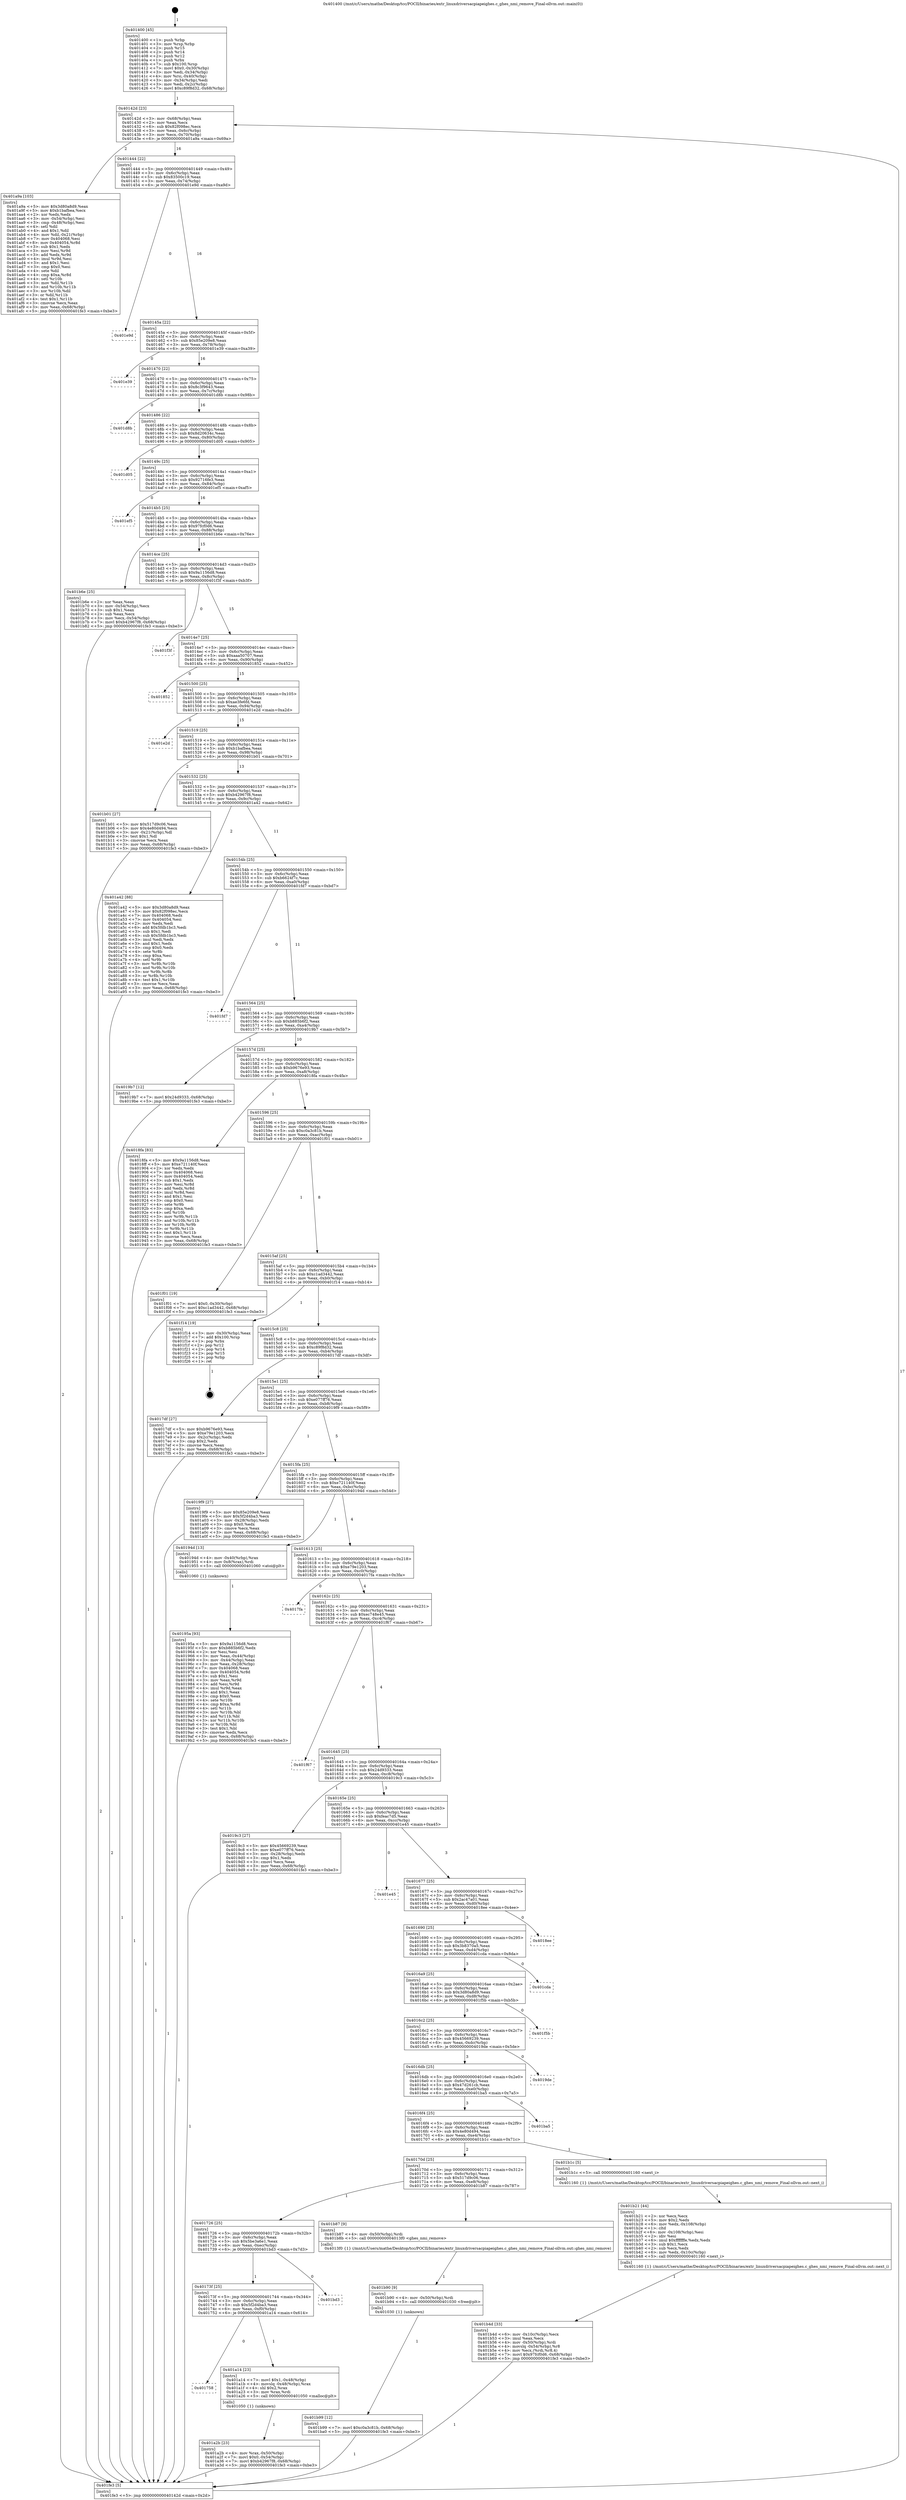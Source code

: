 digraph "0x401400" {
  label = "0x401400 (/mnt/c/Users/mathe/Desktop/tcc/POCII/binaries/extr_linuxdriversacpiapeighes.c_ghes_nmi_remove_Final-ollvm.out::main(0))"
  labelloc = "t"
  node[shape=record]

  Entry [label="",width=0.3,height=0.3,shape=circle,fillcolor=black,style=filled]
  "0x40142d" [label="{
     0x40142d [23]\l
     | [instrs]\l
     &nbsp;&nbsp;0x40142d \<+3\>: mov -0x68(%rbp),%eax\l
     &nbsp;&nbsp;0x401430 \<+2\>: mov %eax,%ecx\l
     &nbsp;&nbsp;0x401432 \<+6\>: sub $0x82f098ec,%ecx\l
     &nbsp;&nbsp;0x401438 \<+3\>: mov %eax,-0x6c(%rbp)\l
     &nbsp;&nbsp;0x40143b \<+3\>: mov %ecx,-0x70(%rbp)\l
     &nbsp;&nbsp;0x40143e \<+6\>: je 0000000000401a9a \<main+0x69a\>\l
  }"]
  "0x401a9a" [label="{
     0x401a9a [103]\l
     | [instrs]\l
     &nbsp;&nbsp;0x401a9a \<+5\>: mov $0x3d80a8d9,%eax\l
     &nbsp;&nbsp;0x401a9f \<+5\>: mov $0xb1bafbea,%ecx\l
     &nbsp;&nbsp;0x401aa4 \<+2\>: xor %edx,%edx\l
     &nbsp;&nbsp;0x401aa6 \<+3\>: mov -0x54(%rbp),%esi\l
     &nbsp;&nbsp;0x401aa9 \<+3\>: cmp -0x48(%rbp),%esi\l
     &nbsp;&nbsp;0x401aac \<+4\>: setl %dil\l
     &nbsp;&nbsp;0x401ab0 \<+4\>: and $0x1,%dil\l
     &nbsp;&nbsp;0x401ab4 \<+4\>: mov %dil,-0x21(%rbp)\l
     &nbsp;&nbsp;0x401ab8 \<+7\>: mov 0x404068,%esi\l
     &nbsp;&nbsp;0x401abf \<+8\>: mov 0x404054,%r8d\l
     &nbsp;&nbsp;0x401ac7 \<+3\>: sub $0x1,%edx\l
     &nbsp;&nbsp;0x401aca \<+3\>: mov %esi,%r9d\l
     &nbsp;&nbsp;0x401acd \<+3\>: add %edx,%r9d\l
     &nbsp;&nbsp;0x401ad0 \<+4\>: imul %r9d,%esi\l
     &nbsp;&nbsp;0x401ad4 \<+3\>: and $0x1,%esi\l
     &nbsp;&nbsp;0x401ad7 \<+3\>: cmp $0x0,%esi\l
     &nbsp;&nbsp;0x401ada \<+4\>: sete %dil\l
     &nbsp;&nbsp;0x401ade \<+4\>: cmp $0xa,%r8d\l
     &nbsp;&nbsp;0x401ae2 \<+4\>: setl %r10b\l
     &nbsp;&nbsp;0x401ae6 \<+3\>: mov %dil,%r11b\l
     &nbsp;&nbsp;0x401ae9 \<+3\>: and %r10b,%r11b\l
     &nbsp;&nbsp;0x401aec \<+3\>: xor %r10b,%dil\l
     &nbsp;&nbsp;0x401aef \<+3\>: or %dil,%r11b\l
     &nbsp;&nbsp;0x401af2 \<+4\>: test $0x1,%r11b\l
     &nbsp;&nbsp;0x401af6 \<+3\>: cmovne %ecx,%eax\l
     &nbsp;&nbsp;0x401af9 \<+3\>: mov %eax,-0x68(%rbp)\l
     &nbsp;&nbsp;0x401afc \<+5\>: jmp 0000000000401fe3 \<main+0xbe3\>\l
  }"]
  "0x401444" [label="{
     0x401444 [22]\l
     | [instrs]\l
     &nbsp;&nbsp;0x401444 \<+5\>: jmp 0000000000401449 \<main+0x49\>\l
     &nbsp;&nbsp;0x401449 \<+3\>: mov -0x6c(%rbp),%eax\l
     &nbsp;&nbsp;0x40144c \<+5\>: sub $0x83500c19,%eax\l
     &nbsp;&nbsp;0x401451 \<+3\>: mov %eax,-0x74(%rbp)\l
     &nbsp;&nbsp;0x401454 \<+6\>: je 0000000000401e9d \<main+0xa9d\>\l
  }"]
  Exit [label="",width=0.3,height=0.3,shape=circle,fillcolor=black,style=filled,peripheries=2]
  "0x401e9d" [label="{
     0x401e9d\l
  }", style=dashed]
  "0x40145a" [label="{
     0x40145a [22]\l
     | [instrs]\l
     &nbsp;&nbsp;0x40145a \<+5\>: jmp 000000000040145f \<main+0x5f\>\l
     &nbsp;&nbsp;0x40145f \<+3\>: mov -0x6c(%rbp),%eax\l
     &nbsp;&nbsp;0x401462 \<+5\>: sub $0x85e209e8,%eax\l
     &nbsp;&nbsp;0x401467 \<+3\>: mov %eax,-0x78(%rbp)\l
     &nbsp;&nbsp;0x40146a \<+6\>: je 0000000000401e39 \<main+0xa39\>\l
  }"]
  "0x401b99" [label="{
     0x401b99 [12]\l
     | [instrs]\l
     &nbsp;&nbsp;0x401b99 \<+7\>: movl $0xc0a3c81b,-0x68(%rbp)\l
     &nbsp;&nbsp;0x401ba0 \<+5\>: jmp 0000000000401fe3 \<main+0xbe3\>\l
  }"]
  "0x401e39" [label="{
     0x401e39\l
  }", style=dashed]
  "0x401470" [label="{
     0x401470 [22]\l
     | [instrs]\l
     &nbsp;&nbsp;0x401470 \<+5\>: jmp 0000000000401475 \<main+0x75\>\l
     &nbsp;&nbsp;0x401475 \<+3\>: mov -0x6c(%rbp),%eax\l
     &nbsp;&nbsp;0x401478 \<+5\>: sub $0x8c3f9643,%eax\l
     &nbsp;&nbsp;0x40147d \<+3\>: mov %eax,-0x7c(%rbp)\l
     &nbsp;&nbsp;0x401480 \<+6\>: je 0000000000401d8b \<main+0x98b\>\l
  }"]
  "0x401b90" [label="{
     0x401b90 [9]\l
     | [instrs]\l
     &nbsp;&nbsp;0x401b90 \<+4\>: mov -0x50(%rbp),%rdi\l
     &nbsp;&nbsp;0x401b94 \<+5\>: call 0000000000401030 \<free@plt\>\l
     | [calls]\l
     &nbsp;&nbsp;0x401030 \{1\} (unknown)\l
  }"]
  "0x401d8b" [label="{
     0x401d8b\l
  }", style=dashed]
  "0x401486" [label="{
     0x401486 [22]\l
     | [instrs]\l
     &nbsp;&nbsp;0x401486 \<+5\>: jmp 000000000040148b \<main+0x8b\>\l
     &nbsp;&nbsp;0x40148b \<+3\>: mov -0x6c(%rbp),%eax\l
     &nbsp;&nbsp;0x40148e \<+5\>: sub $0x8d20634c,%eax\l
     &nbsp;&nbsp;0x401493 \<+3\>: mov %eax,-0x80(%rbp)\l
     &nbsp;&nbsp;0x401496 \<+6\>: je 0000000000401d05 \<main+0x905\>\l
  }"]
  "0x401b4d" [label="{
     0x401b4d [33]\l
     | [instrs]\l
     &nbsp;&nbsp;0x401b4d \<+6\>: mov -0x10c(%rbp),%ecx\l
     &nbsp;&nbsp;0x401b53 \<+3\>: imul %eax,%ecx\l
     &nbsp;&nbsp;0x401b56 \<+4\>: mov -0x50(%rbp),%rdi\l
     &nbsp;&nbsp;0x401b5a \<+4\>: movslq -0x54(%rbp),%r8\l
     &nbsp;&nbsp;0x401b5e \<+4\>: mov %ecx,(%rdi,%r8,4)\l
     &nbsp;&nbsp;0x401b62 \<+7\>: movl $0x97fcf0d6,-0x68(%rbp)\l
     &nbsp;&nbsp;0x401b69 \<+5\>: jmp 0000000000401fe3 \<main+0xbe3\>\l
  }"]
  "0x401d05" [label="{
     0x401d05\l
  }", style=dashed]
  "0x40149c" [label="{
     0x40149c [25]\l
     | [instrs]\l
     &nbsp;&nbsp;0x40149c \<+5\>: jmp 00000000004014a1 \<main+0xa1\>\l
     &nbsp;&nbsp;0x4014a1 \<+3\>: mov -0x6c(%rbp),%eax\l
     &nbsp;&nbsp;0x4014a4 \<+5\>: sub $0x92716fe3,%eax\l
     &nbsp;&nbsp;0x4014a9 \<+6\>: mov %eax,-0x84(%rbp)\l
     &nbsp;&nbsp;0x4014af \<+6\>: je 0000000000401ef5 \<main+0xaf5\>\l
  }"]
  "0x401b21" [label="{
     0x401b21 [44]\l
     | [instrs]\l
     &nbsp;&nbsp;0x401b21 \<+2\>: xor %ecx,%ecx\l
     &nbsp;&nbsp;0x401b23 \<+5\>: mov $0x2,%edx\l
     &nbsp;&nbsp;0x401b28 \<+6\>: mov %edx,-0x108(%rbp)\l
     &nbsp;&nbsp;0x401b2e \<+1\>: cltd\l
     &nbsp;&nbsp;0x401b2f \<+6\>: mov -0x108(%rbp),%esi\l
     &nbsp;&nbsp;0x401b35 \<+2\>: idiv %esi\l
     &nbsp;&nbsp;0x401b37 \<+6\>: imul $0xfffffffe,%edx,%edx\l
     &nbsp;&nbsp;0x401b3d \<+3\>: sub $0x1,%ecx\l
     &nbsp;&nbsp;0x401b40 \<+2\>: sub %ecx,%edx\l
     &nbsp;&nbsp;0x401b42 \<+6\>: mov %edx,-0x10c(%rbp)\l
     &nbsp;&nbsp;0x401b48 \<+5\>: call 0000000000401160 \<next_i\>\l
     | [calls]\l
     &nbsp;&nbsp;0x401160 \{1\} (/mnt/c/Users/mathe/Desktop/tcc/POCII/binaries/extr_linuxdriversacpiapeighes.c_ghes_nmi_remove_Final-ollvm.out::next_i)\l
  }"]
  "0x401ef5" [label="{
     0x401ef5\l
  }", style=dashed]
  "0x4014b5" [label="{
     0x4014b5 [25]\l
     | [instrs]\l
     &nbsp;&nbsp;0x4014b5 \<+5\>: jmp 00000000004014ba \<main+0xba\>\l
     &nbsp;&nbsp;0x4014ba \<+3\>: mov -0x6c(%rbp),%eax\l
     &nbsp;&nbsp;0x4014bd \<+5\>: sub $0x97fcf0d6,%eax\l
     &nbsp;&nbsp;0x4014c2 \<+6\>: mov %eax,-0x88(%rbp)\l
     &nbsp;&nbsp;0x4014c8 \<+6\>: je 0000000000401b6e \<main+0x76e\>\l
  }"]
  "0x401a2b" [label="{
     0x401a2b [23]\l
     | [instrs]\l
     &nbsp;&nbsp;0x401a2b \<+4\>: mov %rax,-0x50(%rbp)\l
     &nbsp;&nbsp;0x401a2f \<+7\>: movl $0x0,-0x54(%rbp)\l
     &nbsp;&nbsp;0x401a36 \<+7\>: movl $0xb42967f8,-0x68(%rbp)\l
     &nbsp;&nbsp;0x401a3d \<+5\>: jmp 0000000000401fe3 \<main+0xbe3\>\l
  }"]
  "0x401b6e" [label="{
     0x401b6e [25]\l
     | [instrs]\l
     &nbsp;&nbsp;0x401b6e \<+2\>: xor %eax,%eax\l
     &nbsp;&nbsp;0x401b70 \<+3\>: mov -0x54(%rbp),%ecx\l
     &nbsp;&nbsp;0x401b73 \<+3\>: sub $0x1,%eax\l
     &nbsp;&nbsp;0x401b76 \<+2\>: sub %eax,%ecx\l
     &nbsp;&nbsp;0x401b78 \<+3\>: mov %ecx,-0x54(%rbp)\l
     &nbsp;&nbsp;0x401b7b \<+7\>: movl $0xb42967f8,-0x68(%rbp)\l
     &nbsp;&nbsp;0x401b82 \<+5\>: jmp 0000000000401fe3 \<main+0xbe3\>\l
  }"]
  "0x4014ce" [label="{
     0x4014ce [25]\l
     | [instrs]\l
     &nbsp;&nbsp;0x4014ce \<+5\>: jmp 00000000004014d3 \<main+0xd3\>\l
     &nbsp;&nbsp;0x4014d3 \<+3\>: mov -0x6c(%rbp),%eax\l
     &nbsp;&nbsp;0x4014d6 \<+5\>: sub $0x9a1156d8,%eax\l
     &nbsp;&nbsp;0x4014db \<+6\>: mov %eax,-0x8c(%rbp)\l
     &nbsp;&nbsp;0x4014e1 \<+6\>: je 0000000000401f3f \<main+0xb3f\>\l
  }"]
  "0x401758" [label="{
     0x401758\l
  }", style=dashed]
  "0x401f3f" [label="{
     0x401f3f\l
  }", style=dashed]
  "0x4014e7" [label="{
     0x4014e7 [25]\l
     | [instrs]\l
     &nbsp;&nbsp;0x4014e7 \<+5\>: jmp 00000000004014ec \<main+0xec\>\l
     &nbsp;&nbsp;0x4014ec \<+3\>: mov -0x6c(%rbp),%eax\l
     &nbsp;&nbsp;0x4014ef \<+5\>: sub $0xaaa50707,%eax\l
     &nbsp;&nbsp;0x4014f4 \<+6\>: mov %eax,-0x90(%rbp)\l
     &nbsp;&nbsp;0x4014fa \<+6\>: je 0000000000401852 \<main+0x452\>\l
  }"]
  "0x401a14" [label="{
     0x401a14 [23]\l
     | [instrs]\l
     &nbsp;&nbsp;0x401a14 \<+7\>: movl $0x1,-0x48(%rbp)\l
     &nbsp;&nbsp;0x401a1b \<+4\>: movslq -0x48(%rbp),%rax\l
     &nbsp;&nbsp;0x401a1f \<+4\>: shl $0x2,%rax\l
     &nbsp;&nbsp;0x401a23 \<+3\>: mov %rax,%rdi\l
     &nbsp;&nbsp;0x401a26 \<+5\>: call 0000000000401050 \<malloc@plt\>\l
     | [calls]\l
     &nbsp;&nbsp;0x401050 \{1\} (unknown)\l
  }"]
  "0x401852" [label="{
     0x401852\l
  }", style=dashed]
  "0x401500" [label="{
     0x401500 [25]\l
     | [instrs]\l
     &nbsp;&nbsp;0x401500 \<+5\>: jmp 0000000000401505 \<main+0x105\>\l
     &nbsp;&nbsp;0x401505 \<+3\>: mov -0x6c(%rbp),%eax\l
     &nbsp;&nbsp;0x401508 \<+5\>: sub $0xae3fe6fd,%eax\l
     &nbsp;&nbsp;0x40150d \<+6\>: mov %eax,-0x94(%rbp)\l
     &nbsp;&nbsp;0x401513 \<+6\>: je 0000000000401e2d \<main+0xa2d\>\l
  }"]
  "0x40173f" [label="{
     0x40173f [25]\l
     | [instrs]\l
     &nbsp;&nbsp;0x40173f \<+5\>: jmp 0000000000401744 \<main+0x344\>\l
     &nbsp;&nbsp;0x401744 \<+3\>: mov -0x6c(%rbp),%eax\l
     &nbsp;&nbsp;0x401747 \<+5\>: sub $0x5f2d4ba3,%eax\l
     &nbsp;&nbsp;0x40174c \<+6\>: mov %eax,-0xf0(%rbp)\l
     &nbsp;&nbsp;0x401752 \<+6\>: je 0000000000401a14 \<main+0x614\>\l
  }"]
  "0x401e2d" [label="{
     0x401e2d\l
  }", style=dashed]
  "0x401519" [label="{
     0x401519 [25]\l
     | [instrs]\l
     &nbsp;&nbsp;0x401519 \<+5\>: jmp 000000000040151e \<main+0x11e\>\l
     &nbsp;&nbsp;0x40151e \<+3\>: mov -0x6c(%rbp),%eax\l
     &nbsp;&nbsp;0x401521 \<+5\>: sub $0xb1bafbea,%eax\l
     &nbsp;&nbsp;0x401526 \<+6\>: mov %eax,-0x98(%rbp)\l
     &nbsp;&nbsp;0x40152c \<+6\>: je 0000000000401b01 \<main+0x701\>\l
  }"]
  "0x401bd3" [label="{
     0x401bd3\l
  }", style=dashed]
  "0x401b01" [label="{
     0x401b01 [27]\l
     | [instrs]\l
     &nbsp;&nbsp;0x401b01 \<+5\>: mov $0x517d9c06,%eax\l
     &nbsp;&nbsp;0x401b06 \<+5\>: mov $0x4e80d494,%ecx\l
     &nbsp;&nbsp;0x401b0b \<+3\>: mov -0x21(%rbp),%dl\l
     &nbsp;&nbsp;0x401b0e \<+3\>: test $0x1,%dl\l
     &nbsp;&nbsp;0x401b11 \<+3\>: cmovne %ecx,%eax\l
     &nbsp;&nbsp;0x401b14 \<+3\>: mov %eax,-0x68(%rbp)\l
     &nbsp;&nbsp;0x401b17 \<+5\>: jmp 0000000000401fe3 \<main+0xbe3\>\l
  }"]
  "0x401532" [label="{
     0x401532 [25]\l
     | [instrs]\l
     &nbsp;&nbsp;0x401532 \<+5\>: jmp 0000000000401537 \<main+0x137\>\l
     &nbsp;&nbsp;0x401537 \<+3\>: mov -0x6c(%rbp),%eax\l
     &nbsp;&nbsp;0x40153a \<+5\>: sub $0xb42967f8,%eax\l
     &nbsp;&nbsp;0x40153f \<+6\>: mov %eax,-0x9c(%rbp)\l
     &nbsp;&nbsp;0x401545 \<+6\>: je 0000000000401a42 \<main+0x642\>\l
  }"]
  "0x401726" [label="{
     0x401726 [25]\l
     | [instrs]\l
     &nbsp;&nbsp;0x401726 \<+5\>: jmp 000000000040172b \<main+0x32b\>\l
     &nbsp;&nbsp;0x40172b \<+3\>: mov -0x6c(%rbp),%eax\l
     &nbsp;&nbsp;0x40172e \<+5\>: sub $0x5be3a6e1,%eax\l
     &nbsp;&nbsp;0x401733 \<+6\>: mov %eax,-0xec(%rbp)\l
     &nbsp;&nbsp;0x401739 \<+6\>: je 0000000000401bd3 \<main+0x7d3\>\l
  }"]
  "0x401a42" [label="{
     0x401a42 [88]\l
     | [instrs]\l
     &nbsp;&nbsp;0x401a42 \<+5\>: mov $0x3d80a8d9,%eax\l
     &nbsp;&nbsp;0x401a47 \<+5\>: mov $0x82f098ec,%ecx\l
     &nbsp;&nbsp;0x401a4c \<+7\>: mov 0x404068,%edx\l
     &nbsp;&nbsp;0x401a53 \<+7\>: mov 0x404054,%esi\l
     &nbsp;&nbsp;0x401a5a \<+2\>: mov %edx,%edi\l
     &nbsp;&nbsp;0x401a5c \<+6\>: add $0x5fdb1bc3,%edi\l
     &nbsp;&nbsp;0x401a62 \<+3\>: sub $0x1,%edi\l
     &nbsp;&nbsp;0x401a65 \<+6\>: sub $0x5fdb1bc3,%edi\l
     &nbsp;&nbsp;0x401a6b \<+3\>: imul %edi,%edx\l
     &nbsp;&nbsp;0x401a6e \<+3\>: and $0x1,%edx\l
     &nbsp;&nbsp;0x401a71 \<+3\>: cmp $0x0,%edx\l
     &nbsp;&nbsp;0x401a74 \<+4\>: sete %r8b\l
     &nbsp;&nbsp;0x401a78 \<+3\>: cmp $0xa,%esi\l
     &nbsp;&nbsp;0x401a7b \<+4\>: setl %r9b\l
     &nbsp;&nbsp;0x401a7f \<+3\>: mov %r8b,%r10b\l
     &nbsp;&nbsp;0x401a82 \<+3\>: and %r9b,%r10b\l
     &nbsp;&nbsp;0x401a85 \<+3\>: xor %r9b,%r8b\l
     &nbsp;&nbsp;0x401a88 \<+3\>: or %r8b,%r10b\l
     &nbsp;&nbsp;0x401a8b \<+4\>: test $0x1,%r10b\l
     &nbsp;&nbsp;0x401a8f \<+3\>: cmovne %ecx,%eax\l
     &nbsp;&nbsp;0x401a92 \<+3\>: mov %eax,-0x68(%rbp)\l
     &nbsp;&nbsp;0x401a95 \<+5\>: jmp 0000000000401fe3 \<main+0xbe3\>\l
  }"]
  "0x40154b" [label="{
     0x40154b [25]\l
     | [instrs]\l
     &nbsp;&nbsp;0x40154b \<+5\>: jmp 0000000000401550 \<main+0x150\>\l
     &nbsp;&nbsp;0x401550 \<+3\>: mov -0x6c(%rbp),%eax\l
     &nbsp;&nbsp;0x401553 \<+5\>: sub $0xb6624f7c,%eax\l
     &nbsp;&nbsp;0x401558 \<+6\>: mov %eax,-0xa0(%rbp)\l
     &nbsp;&nbsp;0x40155e \<+6\>: je 0000000000401fd7 \<main+0xbd7\>\l
  }"]
  "0x401b87" [label="{
     0x401b87 [9]\l
     | [instrs]\l
     &nbsp;&nbsp;0x401b87 \<+4\>: mov -0x50(%rbp),%rdi\l
     &nbsp;&nbsp;0x401b8b \<+5\>: call 00000000004013f0 \<ghes_nmi_remove\>\l
     | [calls]\l
     &nbsp;&nbsp;0x4013f0 \{1\} (/mnt/c/Users/mathe/Desktop/tcc/POCII/binaries/extr_linuxdriversacpiapeighes.c_ghes_nmi_remove_Final-ollvm.out::ghes_nmi_remove)\l
  }"]
  "0x401fd7" [label="{
     0x401fd7\l
  }", style=dashed]
  "0x401564" [label="{
     0x401564 [25]\l
     | [instrs]\l
     &nbsp;&nbsp;0x401564 \<+5\>: jmp 0000000000401569 \<main+0x169\>\l
     &nbsp;&nbsp;0x401569 \<+3\>: mov -0x6c(%rbp),%eax\l
     &nbsp;&nbsp;0x40156c \<+5\>: sub $0xb885b6f2,%eax\l
     &nbsp;&nbsp;0x401571 \<+6\>: mov %eax,-0xa4(%rbp)\l
     &nbsp;&nbsp;0x401577 \<+6\>: je 00000000004019b7 \<main+0x5b7\>\l
  }"]
  "0x40170d" [label="{
     0x40170d [25]\l
     | [instrs]\l
     &nbsp;&nbsp;0x40170d \<+5\>: jmp 0000000000401712 \<main+0x312\>\l
     &nbsp;&nbsp;0x401712 \<+3\>: mov -0x6c(%rbp),%eax\l
     &nbsp;&nbsp;0x401715 \<+5\>: sub $0x517d9c06,%eax\l
     &nbsp;&nbsp;0x40171a \<+6\>: mov %eax,-0xe8(%rbp)\l
     &nbsp;&nbsp;0x401720 \<+6\>: je 0000000000401b87 \<main+0x787\>\l
  }"]
  "0x4019b7" [label="{
     0x4019b7 [12]\l
     | [instrs]\l
     &nbsp;&nbsp;0x4019b7 \<+7\>: movl $0x24d9333,-0x68(%rbp)\l
     &nbsp;&nbsp;0x4019be \<+5\>: jmp 0000000000401fe3 \<main+0xbe3\>\l
  }"]
  "0x40157d" [label="{
     0x40157d [25]\l
     | [instrs]\l
     &nbsp;&nbsp;0x40157d \<+5\>: jmp 0000000000401582 \<main+0x182\>\l
     &nbsp;&nbsp;0x401582 \<+3\>: mov -0x6c(%rbp),%eax\l
     &nbsp;&nbsp;0x401585 \<+5\>: sub $0xb9676e93,%eax\l
     &nbsp;&nbsp;0x40158a \<+6\>: mov %eax,-0xa8(%rbp)\l
     &nbsp;&nbsp;0x401590 \<+6\>: je 00000000004018fa \<main+0x4fa\>\l
  }"]
  "0x401b1c" [label="{
     0x401b1c [5]\l
     | [instrs]\l
     &nbsp;&nbsp;0x401b1c \<+5\>: call 0000000000401160 \<next_i\>\l
     | [calls]\l
     &nbsp;&nbsp;0x401160 \{1\} (/mnt/c/Users/mathe/Desktop/tcc/POCII/binaries/extr_linuxdriversacpiapeighes.c_ghes_nmi_remove_Final-ollvm.out::next_i)\l
  }"]
  "0x4018fa" [label="{
     0x4018fa [83]\l
     | [instrs]\l
     &nbsp;&nbsp;0x4018fa \<+5\>: mov $0x9a1156d8,%eax\l
     &nbsp;&nbsp;0x4018ff \<+5\>: mov $0xe721140f,%ecx\l
     &nbsp;&nbsp;0x401904 \<+2\>: xor %edx,%edx\l
     &nbsp;&nbsp;0x401906 \<+7\>: mov 0x404068,%esi\l
     &nbsp;&nbsp;0x40190d \<+7\>: mov 0x404054,%edi\l
     &nbsp;&nbsp;0x401914 \<+3\>: sub $0x1,%edx\l
     &nbsp;&nbsp;0x401917 \<+3\>: mov %esi,%r8d\l
     &nbsp;&nbsp;0x40191a \<+3\>: add %edx,%r8d\l
     &nbsp;&nbsp;0x40191d \<+4\>: imul %r8d,%esi\l
     &nbsp;&nbsp;0x401921 \<+3\>: and $0x1,%esi\l
     &nbsp;&nbsp;0x401924 \<+3\>: cmp $0x0,%esi\l
     &nbsp;&nbsp;0x401927 \<+4\>: sete %r9b\l
     &nbsp;&nbsp;0x40192b \<+3\>: cmp $0xa,%edi\l
     &nbsp;&nbsp;0x40192e \<+4\>: setl %r10b\l
     &nbsp;&nbsp;0x401932 \<+3\>: mov %r9b,%r11b\l
     &nbsp;&nbsp;0x401935 \<+3\>: and %r10b,%r11b\l
     &nbsp;&nbsp;0x401938 \<+3\>: xor %r10b,%r9b\l
     &nbsp;&nbsp;0x40193b \<+3\>: or %r9b,%r11b\l
     &nbsp;&nbsp;0x40193e \<+4\>: test $0x1,%r11b\l
     &nbsp;&nbsp;0x401942 \<+3\>: cmovne %ecx,%eax\l
     &nbsp;&nbsp;0x401945 \<+3\>: mov %eax,-0x68(%rbp)\l
     &nbsp;&nbsp;0x401948 \<+5\>: jmp 0000000000401fe3 \<main+0xbe3\>\l
  }"]
  "0x401596" [label="{
     0x401596 [25]\l
     | [instrs]\l
     &nbsp;&nbsp;0x401596 \<+5\>: jmp 000000000040159b \<main+0x19b\>\l
     &nbsp;&nbsp;0x40159b \<+3\>: mov -0x6c(%rbp),%eax\l
     &nbsp;&nbsp;0x40159e \<+5\>: sub $0xc0a3c81b,%eax\l
     &nbsp;&nbsp;0x4015a3 \<+6\>: mov %eax,-0xac(%rbp)\l
     &nbsp;&nbsp;0x4015a9 \<+6\>: je 0000000000401f01 \<main+0xb01\>\l
  }"]
  "0x4016f4" [label="{
     0x4016f4 [25]\l
     | [instrs]\l
     &nbsp;&nbsp;0x4016f4 \<+5\>: jmp 00000000004016f9 \<main+0x2f9\>\l
     &nbsp;&nbsp;0x4016f9 \<+3\>: mov -0x6c(%rbp),%eax\l
     &nbsp;&nbsp;0x4016fc \<+5\>: sub $0x4e80d494,%eax\l
     &nbsp;&nbsp;0x401701 \<+6\>: mov %eax,-0xe4(%rbp)\l
     &nbsp;&nbsp;0x401707 \<+6\>: je 0000000000401b1c \<main+0x71c\>\l
  }"]
  "0x401f01" [label="{
     0x401f01 [19]\l
     | [instrs]\l
     &nbsp;&nbsp;0x401f01 \<+7\>: movl $0x0,-0x30(%rbp)\l
     &nbsp;&nbsp;0x401f08 \<+7\>: movl $0xc1ad3442,-0x68(%rbp)\l
     &nbsp;&nbsp;0x401f0f \<+5\>: jmp 0000000000401fe3 \<main+0xbe3\>\l
  }"]
  "0x4015af" [label="{
     0x4015af [25]\l
     | [instrs]\l
     &nbsp;&nbsp;0x4015af \<+5\>: jmp 00000000004015b4 \<main+0x1b4\>\l
     &nbsp;&nbsp;0x4015b4 \<+3\>: mov -0x6c(%rbp),%eax\l
     &nbsp;&nbsp;0x4015b7 \<+5\>: sub $0xc1ad3442,%eax\l
     &nbsp;&nbsp;0x4015bc \<+6\>: mov %eax,-0xb0(%rbp)\l
     &nbsp;&nbsp;0x4015c2 \<+6\>: je 0000000000401f14 \<main+0xb14\>\l
  }"]
  "0x401ba5" [label="{
     0x401ba5\l
  }", style=dashed]
  "0x401f14" [label="{
     0x401f14 [19]\l
     | [instrs]\l
     &nbsp;&nbsp;0x401f14 \<+3\>: mov -0x30(%rbp),%eax\l
     &nbsp;&nbsp;0x401f17 \<+7\>: add $0x100,%rsp\l
     &nbsp;&nbsp;0x401f1e \<+1\>: pop %rbx\l
     &nbsp;&nbsp;0x401f1f \<+2\>: pop %r12\l
     &nbsp;&nbsp;0x401f21 \<+2\>: pop %r14\l
     &nbsp;&nbsp;0x401f23 \<+2\>: pop %r15\l
     &nbsp;&nbsp;0x401f25 \<+1\>: pop %rbp\l
     &nbsp;&nbsp;0x401f26 \<+1\>: ret\l
  }"]
  "0x4015c8" [label="{
     0x4015c8 [25]\l
     | [instrs]\l
     &nbsp;&nbsp;0x4015c8 \<+5\>: jmp 00000000004015cd \<main+0x1cd\>\l
     &nbsp;&nbsp;0x4015cd \<+3\>: mov -0x6c(%rbp),%eax\l
     &nbsp;&nbsp;0x4015d0 \<+5\>: sub $0xc89f8d32,%eax\l
     &nbsp;&nbsp;0x4015d5 \<+6\>: mov %eax,-0xb4(%rbp)\l
     &nbsp;&nbsp;0x4015db \<+6\>: je 00000000004017df \<main+0x3df\>\l
  }"]
  "0x4016db" [label="{
     0x4016db [25]\l
     | [instrs]\l
     &nbsp;&nbsp;0x4016db \<+5\>: jmp 00000000004016e0 \<main+0x2e0\>\l
     &nbsp;&nbsp;0x4016e0 \<+3\>: mov -0x6c(%rbp),%eax\l
     &nbsp;&nbsp;0x4016e3 \<+5\>: sub $0x47d261cb,%eax\l
     &nbsp;&nbsp;0x4016e8 \<+6\>: mov %eax,-0xe0(%rbp)\l
     &nbsp;&nbsp;0x4016ee \<+6\>: je 0000000000401ba5 \<main+0x7a5\>\l
  }"]
  "0x4017df" [label="{
     0x4017df [27]\l
     | [instrs]\l
     &nbsp;&nbsp;0x4017df \<+5\>: mov $0xb9676e93,%eax\l
     &nbsp;&nbsp;0x4017e4 \<+5\>: mov $0xe79e1203,%ecx\l
     &nbsp;&nbsp;0x4017e9 \<+3\>: mov -0x2c(%rbp),%edx\l
     &nbsp;&nbsp;0x4017ec \<+3\>: cmp $0x2,%edx\l
     &nbsp;&nbsp;0x4017ef \<+3\>: cmovne %ecx,%eax\l
     &nbsp;&nbsp;0x4017f2 \<+3\>: mov %eax,-0x68(%rbp)\l
     &nbsp;&nbsp;0x4017f5 \<+5\>: jmp 0000000000401fe3 \<main+0xbe3\>\l
  }"]
  "0x4015e1" [label="{
     0x4015e1 [25]\l
     | [instrs]\l
     &nbsp;&nbsp;0x4015e1 \<+5\>: jmp 00000000004015e6 \<main+0x1e6\>\l
     &nbsp;&nbsp;0x4015e6 \<+3\>: mov -0x6c(%rbp),%eax\l
     &nbsp;&nbsp;0x4015e9 \<+5\>: sub $0xe077ff76,%eax\l
     &nbsp;&nbsp;0x4015ee \<+6\>: mov %eax,-0xb8(%rbp)\l
     &nbsp;&nbsp;0x4015f4 \<+6\>: je 00000000004019f9 \<main+0x5f9\>\l
  }"]
  "0x401fe3" [label="{
     0x401fe3 [5]\l
     | [instrs]\l
     &nbsp;&nbsp;0x401fe3 \<+5\>: jmp 000000000040142d \<main+0x2d\>\l
  }"]
  "0x401400" [label="{
     0x401400 [45]\l
     | [instrs]\l
     &nbsp;&nbsp;0x401400 \<+1\>: push %rbp\l
     &nbsp;&nbsp;0x401401 \<+3\>: mov %rsp,%rbp\l
     &nbsp;&nbsp;0x401404 \<+2\>: push %r15\l
     &nbsp;&nbsp;0x401406 \<+2\>: push %r14\l
     &nbsp;&nbsp;0x401408 \<+2\>: push %r12\l
     &nbsp;&nbsp;0x40140a \<+1\>: push %rbx\l
     &nbsp;&nbsp;0x40140b \<+7\>: sub $0x100,%rsp\l
     &nbsp;&nbsp;0x401412 \<+7\>: movl $0x0,-0x30(%rbp)\l
     &nbsp;&nbsp;0x401419 \<+3\>: mov %edi,-0x34(%rbp)\l
     &nbsp;&nbsp;0x40141c \<+4\>: mov %rsi,-0x40(%rbp)\l
     &nbsp;&nbsp;0x401420 \<+3\>: mov -0x34(%rbp),%edi\l
     &nbsp;&nbsp;0x401423 \<+3\>: mov %edi,-0x2c(%rbp)\l
     &nbsp;&nbsp;0x401426 \<+7\>: movl $0xc89f8d32,-0x68(%rbp)\l
  }"]
  "0x4019de" [label="{
     0x4019de\l
  }", style=dashed]
  "0x4019f9" [label="{
     0x4019f9 [27]\l
     | [instrs]\l
     &nbsp;&nbsp;0x4019f9 \<+5\>: mov $0x85e209e8,%eax\l
     &nbsp;&nbsp;0x4019fe \<+5\>: mov $0x5f2d4ba3,%ecx\l
     &nbsp;&nbsp;0x401a03 \<+3\>: mov -0x28(%rbp),%edx\l
     &nbsp;&nbsp;0x401a06 \<+3\>: cmp $0x0,%edx\l
     &nbsp;&nbsp;0x401a09 \<+3\>: cmove %ecx,%eax\l
     &nbsp;&nbsp;0x401a0c \<+3\>: mov %eax,-0x68(%rbp)\l
     &nbsp;&nbsp;0x401a0f \<+5\>: jmp 0000000000401fe3 \<main+0xbe3\>\l
  }"]
  "0x4015fa" [label="{
     0x4015fa [25]\l
     | [instrs]\l
     &nbsp;&nbsp;0x4015fa \<+5\>: jmp 00000000004015ff \<main+0x1ff\>\l
     &nbsp;&nbsp;0x4015ff \<+3\>: mov -0x6c(%rbp),%eax\l
     &nbsp;&nbsp;0x401602 \<+5\>: sub $0xe721140f,%eax\l
     &nbsp;&nbsp;0x401607 \<+6\>: mov %eax,-0xbc(%rbp)\l
     &nbsp;&nbsp;0x40160d \<+6\>: je 000000000040194d \<main+0x54d\>\l
  }"]
  "0x4016c2" [label="{
     0x4016c2 [25]\l
     | [instrs]\l
     &nbsp;&nbsp;0x4016c2 \<+5\>: jmp 00000000004016c7 \<main+0x2c7\>\l
     &nbsp;&nbsp;0x4016c7 \<+3\>: mov -0x6c(%rbp),%eax\l
     &nbsp;&nbsp;0x4016ca \<+5\>: sub $0x45669239,%eax\l
     &nbsp;&nbsp;0x4016cf \<+6\>: mov %eax,-0xdc(%rbp)\l
     &nbsp;&nbsp;0x4016d5 \<+6\>: je 00000000004019de \<main+0x5de\>\l
  }"]
  "0x40194d" [label="{
     0x40194d [13]\l
     | [instrs]\l
     &nbsp;&nbsp;0x40194d \<+4\>: mov -0x40(%rbp),%rax\l
     &nbsp;&nbsp;0x401951 \<+4\>: mov 0x8(%rax),%rdi\l
     &nbsp;&nbsp;0x401955 \<+5\>: call 0000000000401060 \<atoi@plt\>\l
     | [calls]\l
     &nbsp;&nbsp;0x401060 \{1\} (unknown)\l
  }"]
  "0x401613" [label="{
     0x401613 [25]\l
     | [instrs]\l
     &nbsp;&nbsp;0x401613 \<+5\>: jmp 0000000000401618 \<main+0x218\>\l
     &nbsp;&nbsp;0x401618 \<+3\>: mov -0x6c(%rbp),%eax\l
     &nbsp;&nbsp;0x40161b \<+5\>: sub $0xe79e1203,%eax\l
     &nbsp;&nbsp;0x401620 \<+6\>: mov %eax,-0xc0(%rbp)\l
     &nbsp;&nbsp;0x401626 \<+6\>: je 00000000004017fa \<main+0x3fa\>\l
  }"]
  "0x40195a" [label="{
     0x40195a [93]\l
     | [instrs]\l
     &nbsp;&nbsp;0x40195a \<+5\>: mov $0x9a1156d8,%ecx\l
     &nbsp;&nbsp;0x40195f \<+5\>: mov $0xb885b6f2,%edx\l
     &nbsp;&nbsp;0x401964 \<+2\>: xor %esi,%esi\l
     &nbsp;&nbsp;0x401966 \<+3\>: mov %eax,-0x44(%rbp)\l
     &nbsp;&nbsp;0x401969 \<+3\>: mov -0x44(%rbp),%eax\l
     &nbsp;&nbsp;0x40196c \<+3\>: mov %eax,-0x28(%rbp)\l
     &nbsp;&nbsp;0x40196f \<+7\>: mov 0x404068,%eax\l
     &nbsp;&nbsp;0x401976 \<+8\>: mov 0x404054,%r8d\l
     &nbsp;&nbsp;0x40197e \<+3\>: sub $0x1,%esi\l
     &nbsp;&nbsp;0x401981 \<+3\>: mov %eax,%r9d\l
     &nbsp;&nbsp;0x401984 \<+3\>: add %esi,%r9d\l
     &nbsp;&nbsp;0x401987 \<+4\>: imul %r9d,%eax\l
     &nbsp;&nbsp;0x40198b \<+3\>: and $0x1,%eax\l
     &nbsp;&nbsp;0x40198e \<+3\>: cmp $0x0,%eax\l
     &nbsp;&nbsp;0x401991 \<+4\>: sete %r10b\l
     &nbsp;&nbsp;0x401995 \<+4\>: cmp $0xa,%r8d\l
     &nbsp;&nbsp;0x401999 \<+4\>: setl %r11b\l
     &nbsp;&nbsp;0x40199d \<+3\>: mov %r10b,%bl\l
     &nbsp;&nbsp;0x4019a0 \<+3\>: and %r11b,%bl\l
     &nbsp;&nbsp;0x4019a3 \<+3\>: xor %r11b,%r10b\l
     &nbsp;&nbsp;0x4019a6 \<+3\>: or %r10b,%bl\l
     &nbsp;&nbsp;0x4019a9 \<+3\>: test $0x1,%bl\l
     &nbsp;&nbsp;0x4019ac \<+3\>: cmovne %edx,%ecx\l
     &nbsp;&nbsp;0x4019af \<+3\>: mov %ecx,-0x68(%rbp)\l
     &nbsp;&nbsp;0x4019b2 \<+5\>: jmp 0000000000401fe3 \<main+0xbe3\>\l
  }"]
  "0x401f5b" [label="{
     0x401f5b\l
  }", style=dashed]
  "0x4017fa" [label="{
     0x4017fa\l
  }", style=dashed]
  "0x40162c" [label="{
     0x40162c [25]\l
     | [instrs]\l
     &nbsp;&nbsp;0x40162c \<+5\>: jmp 0000000000401631 \<main+0x231\>\l
     &nbsp;&nbsp;0x401631 \<+3\>: mov -0x6c(%rbp),%eax\l
     &nbsp;&nbsp;0x401634 \<+5\>: sub $0xec748e45,%eax\l
     &nbsp;&nbsp;0x401639 \<+6\>: mov %eax,-0xc4(%rbp)\l
     &nbsp;&nbsp;0x40163f \<+6\>: je 0000000000401f67 \<main+0xb67\>\l
  }"]
  "0x4016a9" [label="{
     0x4016a9 [25]\l
     | [instrs]\l
     &nbsp;&nbsp;0x4016a9 \<+5\>: jmp 00000000004016ae \<main+0x2ae\>\l
     &nbsp;&nbsp;0x4016ae \<+3\>: mov -0x6c(%rbp),%eax\l
     &nbsp;&nbsp;0x4016b1 \<+5\>: sub $0x3d80a8d9,%eax\l
     &nbsp;&nbsp;0x4016b6 \<+6\>: mov %eax,-0xd8(%rbp)\l
     &nbsp;&nbsp;0x4016bc \<+6\>: je 0000000000401f5b \<main+0xb5b\>\l
  }"]
  "0x401f67" [label="{
     0x401f67\l
  }", style=dashed]
  "0x401645" [label="{
     0x401645 [25]\l
     | [instrs]\l
     &nbsp;&nbsp;0x401645 \<+5\>: jmp 000000000040164a \<main+0x24a\>\l
     &nbsp;&nbsp;0x40164a \<+3\>: mov -0x6c(%rbp),%eax\l
     &nbsp;&nbsp;0x40164d \<+5\>: sub $0x24d9333,%eax\l
     &nbsp;&nbsp;0x401652 \<+6\>: mov %eax,-0xc8(%rbp)\l
     &nbsp;&nbsp;0x401658 \<+6\>: je 00000000004019c3 \<main+0x5c3\>\l
  }"]
  "0x401cda" [label="{
     0x401cda\l
  }", style=dashed]
  "0x4019c3" [label="{
     0x4019c3 [27]\l
     | [instrs]\l
     &nbsp;&nbsp;0x4019c3 \<+5\>: mov $0x45669239,%eax\l
     &nbsp;&nbsp;0x4019c8 \<+5\>: mov $0xe077ff76,%ecx\l
     &nbsp;&nbsp;0x4019cd \<+3\>: mov -0x28(%rbp),%edx\l
     &nbsp;&nbsp;0x4019d0 \<+3\>: cmp $0x1,%edx\l
     &nbsp;&nbsp;0x4019d3 \<+3\>: cmovl %ecx,%eax\l
     &nbsp;&nbsp;0x4019d6 \<+3\>: mov %eax,-0x68(%rbp)\l
     &nbsp;&nbsp;0x4019d9 \<+5\>: jmp 0000000000401fe3 \<main+0xbe3\>\l
  }"]
  "0x40165e" [label="{
     0x40165e [25]\l
     | [instrs]\l
     &nbsp;&nbsp;0x40165e \<+5\>: jmp 0000000000401663 \<main+0x263\>\l
     &nbsp;&nbsp;0x401663 \<+3\>: mov -0x6c(%rbp),%eax\l
     &nbsp;&nbsp;0x401666 \<+5\>: sub $0xfeac7d5,%eax\l
     &nbsp;&nbsp;0x40166b \<+6\>: mov %eax,-0xcc(%rbp)\l
     &nbsp;&nbsp;0x401671 \<+6\>: je 0000000000401e45 \<main+0xa45\>\l
  }"]
  "0x401690" [label="{
     0x401690 [25]\l
     | [instrs]\l
     &nbsp;&nbsp;0x401690 \<+5\>: jmp 0000000000401695 \<main+0x295\>\l
     &nbsp;&nbsp;0x401695 \<+3\>: mov -0x6c(%rbp),%eax\l
     &nbsp;&nbsp;0x401698 \<+5\>: sub $0x3b8370a5,%eax\l
     &nbsp;&nbsp;0x40169d \<+6\>: mov %eax,-0xd4(%rbp)\l
     &nbsp;&nbsp;0x4016a3 \<+6\>: je 0000000000401cda \<main+0x8da\>\l
  }"]
  "0x401e45" [label="{
     0x401e45\l
  }", style=dashed]
  "0x401677" [label="{
     0x401677 [25]\l
     | [instrs]\l
     &nbsp;&nbsp;0x401677 \<+5\>: jmp 000000000040167c \<main+0x27c\>\l
     &nbsp;&nbsp;0x40167c \<+3\>: mov -0x6c(%rbp),%eax\l
     &nbsp;&nbsp;0x40167f \<+5\>: sub $0x2ac47a01,%eax\l
     &nbsp;&nbsp;0x401684 \<+6\>: mov %eax,-0xd0(%rbp)\l
     &nbsp;&nbsp;0x40168a \<+6\>: je 00000000004018ee \<main+0x4ee\>\l
  }"]
  "0x4018ee" [label="{
     0x4018ee\l
  }", style=dashed]
  Entry -> "0x401400" [label=" 1"]
  "0x40142d" -> "0x401a9a" [label=" 2"]
  "0x40142d" -> "0x401444" [label=" 16"]
  "0x401f14" -> Exit [label=" 1"]
  "0x401444" -> "0x401e9d" [label=" 0"]
  "0x401444" -> "0x40145a" [label=" 16"]
  "0x401f01" -> "0x401fe3" [label=" 1"]
  "0x40145a" -> "0x401e39" [label=" 0"]
  "0x40145a" -> "0x401470" [label=" 16"]
  "0x401b99" -> "0x401fe3" [label=" 1"]
  "0x401470" -> "0x401d8b" [label=" 0"]
  "0x401470" -> "0x401486" [label=" 16"]
  "0x401b90" -> "0x401b99" [label=" 1"]
  "0x401486" -> "0x401d05" [label=" 0"]
  "0x401486" -> "0x40149c" [label=" 16"]
  "0x401b87" -> "0x401b90" [label=" 1"]
  "0x40149c" -> "0x401ef5" [label=" 0"]
  "0x40149c" -> "0x4014b5" [label=" 16"]
  "0x401b6e" -> "0x401fe3" [label=" 1"]
  "0x4014b5" -> "0x401b6e" [label=" 1"]
  "0x4014b5" -> "0x4014ce" [label=" 15"]
  "0x401b4d" -> "0x401fe3" [label=" 1"]
  "0x4014ce" -> "0x401f3f" [label=" 0"]
  "0x4014ce" -> "0x4014e7" [label=" 15"]
  "0x401b21" -> "0x401b4d" [label=" 1"]
  "0x4014e7" -> "0x401852" [label=" 0"]
  "0x4014e7" -> "0x401500" [label=" 15"]
  "0x401b1c" -> "0x401b21" [label=" 1"]
  "0x401500" -> "0x401e2d" [label=" 0"]
  "0x401500" -> "0x401519" [label=" 15"]
  "0x401a9a" -> "0x401fe3" [label=" 2"]
  "0x401519" -> "0x401b01" [label=" 2"]
  "0x401519" -> "0x401532" [label=" 13"]
  "0x401a42" -> "0x401fe3" [label=" 2"]
  "0x401532" -> "0x401a42" [label=" 2"]
  "0x401532" -> "0x40154b" [label=" 11"]
  "0x401a14" -> "0x401a2b" [label=" 1"]
  "0x40154b" -> "0x401fd7" [label=" 0"]
  "0x40154b" -> "0x401564" [label=" 11"]
  "0x40173f" -> "0x401758" [label=" 0"]
  "0x401564" -> "0x4019b7" [label=" 1"]
  "0x401564" -> "0x40157d" [label=" 10"]
  "0x401b01" -> "0x401fe3" [label=" 2"]
  "0x40157d" -> "0x4018fa" [label=" 1"]
  "0x40157d" -> "0x401596" [label=" 9"]
  "0x401726" -> "0x40173f" [label=" 1"]
  "0x401596" -> "0x401f01" [label=" 1"]
  "0x401596" -> "0x4015af" [label=" 8"]
  "0x401a2b" -> "0x401fe3" [label=" 1"]
  "0x4015af" -> "0x401f14" [label=" 1"]
  "0x4015af" -> "0x4015c8" [label=" 7"]
  "0x40170d" -> "0x401726" [label=" 1"]
  "0x4015c8" -> "0x4017df" [label=" 1"]
  "0x4015c8" -> "0x4015e1" [label=" 6"]
  "0x4017df" -> "0x401fe3" [label=" 1"]
  "0x401400" -> "0x40142d" [label=" 1"]
  "0x401fe3" -> "0x40142d" [label=" 17"]
  "0x4018fa" -> "0x401fe3" [label=" 1"]
  "0x40173f" -> "0x401a14" [label=" 1"]
  "0x4015e1" -> "0x4019f9" [label=" 1"]
  "0x4015e1" -> "0x4015fa" [label=" 5"]
  "0x4016f4" -> "0x40170d" [label=" 2"]
  "0x4015fa" -> "0x40194d" [label=" 1"]
  "0x4015fa" -> "0x401613" [label=" 4"]
  "0x40194d" -> "0x40195a" [label=" 1"]
  "0x40195a" -> "0x401fe3" [label=" 1"]
  "0x4019b7" -> "0x401fe3" [label=" 1"]
  "0x401726" -> "0x401bd3" [label=" 0"]
  "0x401613" -> "0x4017fa" [label=" 0"]
  "0x401613" -> "0x40162c" [label=" 4"]
  "0x4016db" -> "0x4016f4" [label=" 3"]
  "0x40162c" -> "0x401f67" [label=" 0"]
  "0x40162c" -> "0x401645" [label=" 4"]
  "0x40170d" -> "0x401b87" [label=" 1"]
  "0x401645" -> "0x4019c3" [label=" 1"]
  "0x401645" -> "0x40165e" [label=" 3"]
  "0x4019c3" -> "0x401fe3" [label=" 1"]
  "0x4019f9" -> "0x401fe3" [label=" 1"]
  "0x4016c2" -> "0x4016db" [label=" 3"]
  "0x40165e" -> "0x401e45" [label=" 0"]
  "0x40165e" -> "0x401677" [label=" 3"]
  "0x4016f4" -> "0x401b1c" [label=" 1"]
  "0x401677" -> "0x4018ee" [label=" 0"]
  "0x401677" -> "0x401690" [label=" 3"]
  "0x4016c2" -> "0x4019de" [label=" 0"]
  "0x401690" -> "0x401cda" [label=" 0"]
  "0x401690" -> "0x4016a9" [label=" 3"]
  "0x4016db" -> "0x401ba5" [label=" 0"]
  "0x4016a9" -> "0x401f5b" [label=" 0"]
  "0x4016a9" -> "0x4016c2" [label=" 3"]
}
